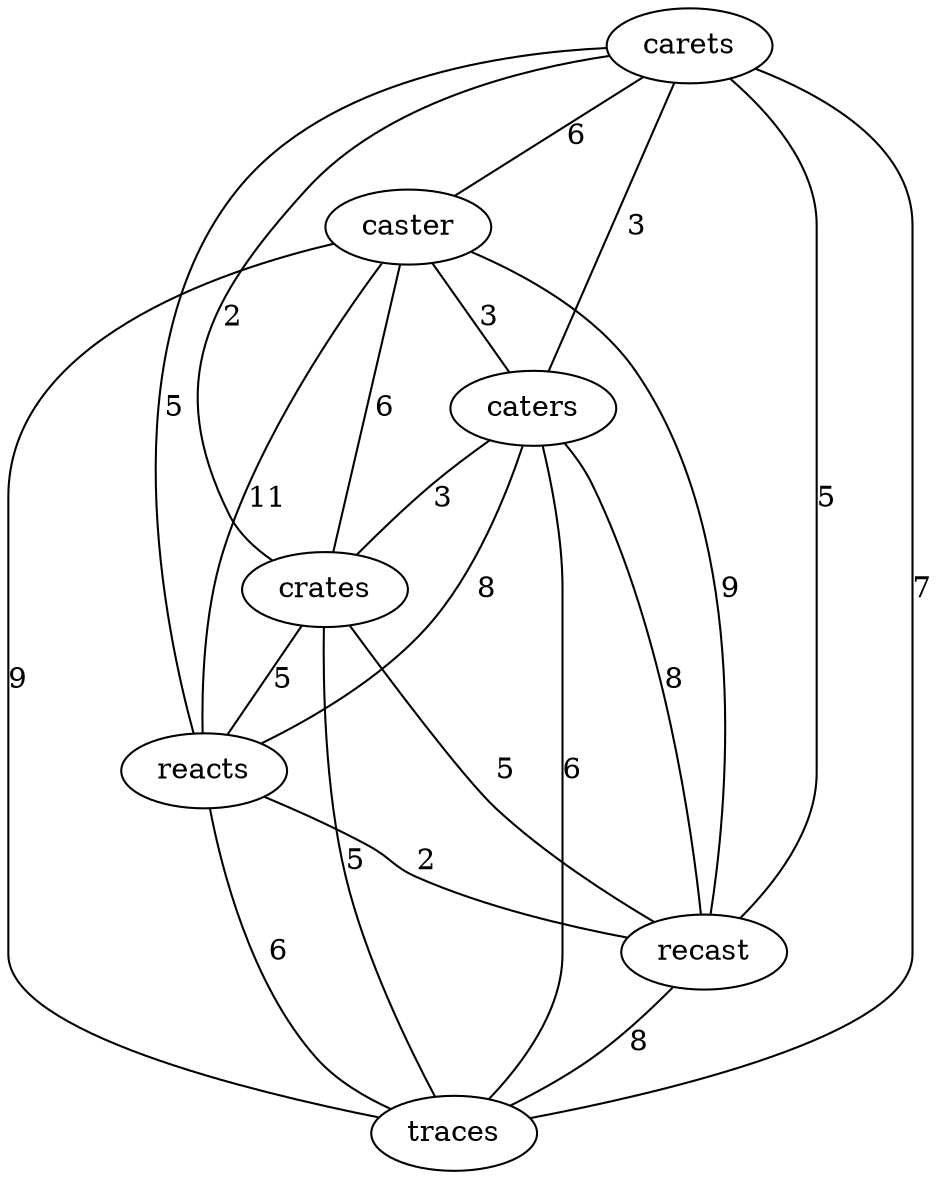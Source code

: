 graph {
	carets -- caster [ label="6" ];
	carets -- caters [ label="3" ];
	carets -- crates [ label="2" ];
	carets -- reacts [ label="5" ];
	carets -- recast [ label="5" ];
	carets -- traces [ label="7" ];
	caster -- caters [ label="3" ];
	caster -- crates [ label="6" ];
	caster -- reacts [ label="11" ];
	caster -- recast [ label="9" ];
	caster -- traces [ label="9" ];
	caters -- crates [ label="3" ];
	caters -- reacts [ label="8" ];
	caters -- recast [ label="8" ];
	caters -- traces [ label="6" ];
	crates -- reacts [ label="5" ];
	crates -- recast [ label="5" ];
	crates -- traces [ label="5" ];
	reacts -- recast [ label="2" ];
	reacts -- traces [ label="6" ];
	recast -- traces [ label="8" ];
}